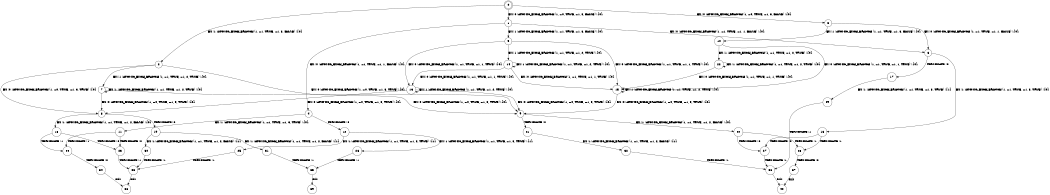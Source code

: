 digraph BCG {
size = "7, 10.5";
center = TRUE;
node [shape = circle];
0 [peripheries = 2];
0 -> 1 [label = "EX !0 !ATOMIC_EXCH_BRANCH (1, +0, TRUE, +1, 3, FALSE) !{0}"];
0 -> 2 [label = "EX !1 !ATOMIC_EXCH_BRANCH (1, +1, TRUE, +1, 3, FALSE) !{0}"];
0 -> 3 [label = "EX !0 !ATOMIC_EXCH_BRANCH (1, +0, TRUE, +1, 3, FALSE) !{0}"];
1 -> 4 [label = "EX !0 !ATOMIC_EXCH_BRANCH (1, +1, TRUE, +1, 1, FALSE) !{0}"];
1 -> 5 [label = "EX !1 !ATOMIC_EXCH_BRANCH (1, +1, TRUE, +1, 3, FALSE) !{0}"];
1 -> 6 [label = "EX !0 !ATOMIC_EXCH_BRANCH (1, +1, TRUE, +1, 1, FALSE) !{0}"];
2 -> 7 [label = "EX !1 !ATOMIC_EXCH_BRANCH (1, +1, TRUE, +1, 2, TRUE) !{0}"];
2 -> 8 [label = "EX !0 !ATOMIC_EXCH_BRANCH (1, +0, TRUE, +1, 3, TRUE) !{0}"];
2 -> 9 [label = "EX !0 !ATOMIC_EXCH_BRANCH (1, +0, TRUE, +1, 3, TRUE) !{0}"];
3 -> 10 [label = "EX !1 !ATOMIC_EXCH_BRANCH (1, +1, TRUE, +1, 3, FALSE) !{0}"];
3 -> 6 [label = "EX !0 !ATOMIC_EXCH_BRANCH (1, +1, TRUE, +1, 1, FALSE) !{0}"];
4 -> 11 [label = "EX !1 !ATOMIC_EXCH_BRANCH (1, +1, TRUE, +1, 3, TRUE) !{0}"];
4 -> 12 [label = "TERMINATE !0"];
5 -> 13 [label = "EX !0 !ATOMIC_EXCH_BRANCH (1, +1, TRUE, +1, 1, TRUE) !{0}"];
5 -> 14 [label = "EX !1 !ATOMIC_EXCH_BRANCH (1, +1, TRUE, +1, 2, TRUE) !{0}"];
5 -> 15 [label = "EX !0 !ATOMIC_EXCH_BRANCH (1, +1, TRUE, +1, 1, TRUE) !{0}"];
6 -> 16 [label = "EX !1 !ATOMIC_EXCH_BRANCH (1, +1, TRUE, +1, 3, TRUE) !{0}"];
6 -> 17 [label = "TERMINATE !0"];
7 -> 7 [label = "EX !1 !ATOMIC_EXCH_BRANCH (1, +1, TRUE, +1, 2, TRUE) !{0}"];
7 -> 8 [label = "EX !0 !ATOMIC_EXCH_BRANCH (1, +0, TRUE, +1, 3, TRUE) !{0}"];
7 -> 9 [label = "EX !0 !ATOMIC_EXCH_BRANCH (1, +0, TRUE, +1, 3, TRUE) !{0}"];
8 -> 18 [label = "EX !1 !ATOMIC_EXCH_BRANCH (1, +1, TRUE, +1, 2, FALSE) !{0}"];
8 -> 19 [label = "TERMINATE !0"];
9 -> 20 [label = "EX !1 !ATOMIC_EXCH_BRANCH (1, +1, TRUE, +1, 2, FALSE) !{0}"];
9 -> 21 [label = "TERMINATE !0"];
10 -> 22 [label = "EX !1 !ATOMIC_EXCH_BRANCH (1, +1, TRUE, +1, 2, TRUE) !{0}"];
10 -> 15 [label = "EX !0 !ATOMIC_EXCH_BRANCH (1, +1, TRUE, +1, 1, TRUE) !{0}"];
11 -> 23 [label = "TERMINATE !0"];
11 -> 24 [label = "TERMINATE !1"];
12 -> 25 [label = "EX !1 !ATOMIC_EXCH_BRANCH (1, +1, TRUE, +1, 3, TRUE) !{1}"];
12 -> 26 [label = "EX !1 !ATOMIC_EXCH_BRANCH (1, +1, TRUE, +1, 3, TRUE) !{1}"];
13 -> 8 [label = "EX !0 !ATOMIC_EXCH_BRANCH (1, +0, TRUE, +1, 3, TRUE) !{0}"];
13 -> 13 [label = "EX !1 !ATOMIC_EXCH_BRANCH (1, +1, TRUE, +1, 2, TRUE) !{0}"];
13 -> 9 [label = "EX !0 !ATOMIC_EXCH_BRANCH (1, +0, TRUE, +1, 3, TRUE) !{0}"];
14 -> 13 [label = "EX !0 !ATOMIC_EXCH_BRANCH (1, +1, TRUE, +1, 1, TRUE) !{0}"];
14 -> 14 [label = "EX !1 !ATOMIC_EXCH_BRANCH (1, +1, TRUE, +1, 2, TRUE) !{0}"];
14 -> 15 [label = "EX !0 !ATOMIC_EXCH_BRANCH (1, +1, TRUE, +1, 1, TRUE) !{0}"];
15 -> 15 [label = "EX !1 !ATOMIC_EXCH_BRANCH (1, +1, TRUE, +1, 2, TRUE) !{0}"];
15 -> 9 [label = "EX !0 !ATOMIC_EXCH_BRANCH (1, +0, TRUE, +1, 3, TRUE) !{0}"];
16 -> 27 [label = "TERMINATE !0"];
16 -> 28 [label = "TERMINATE !1"];
17 -> 29 [label = "EX !1 !ATOMIC_EXCH_BRANCH (1, +1, TRUE, +1, 3, TRUE) !{1}"];
18 -> 23 [label = "TERMINATE !0"];
18 -> 24 [label = "TERMINATE !1"];
19 -> 30 [label = "EX !1 !ATOMIC_EXCH_BRANCH (1, +1, TRUE, +1, 2, FALSE) !{1}"];
19 -> 31 [label = "EX !1 !ATOMIC_EXCH_BRANCH (1, +1, TRUE, +1, 2, FALSE) !{1}"];
20 -> 27 [label = "TERMINATE !0"];
20 -> 28 [label = "TERMINATE !1"];
21 -> 32 [label = "EX !1 !ATOMIC_EXCH_BRANCH (1, +1, TRUE, +1, 2, FALSE) !{1}"];
22 -> 22 [label = "EX !1 !ATOMIC_EXCH_BRANCH (1, +1, TRUE, +1, 2, TRUE) !{0}"];
22 -> 15 [label = "EX !0 !ATOMIC_EXCH_BRANCH (1, +1, TRUE, +1, 1, TRUE) !{0}"];
23 -> 33 [label = "TERMINATE !1"];
24 -> 34 [label = "TERMINATE !0"];
25 -> 33 [label = "TERMINATE !1"];
26 -> 35 [label = "TERMINATE !1"];
27 -> 36 [label = "TERMINATE !1"];
28 -> 37 [label = "TERMINATE !0"];
29 -> 36 [label = "TERMINATE !1"];
30 -> 33 [label = "TERMINATE !1"];
31 -> 35 [label = "TERMINATE !1"];
32 -> 36 [label = "TERMINATE !1"];
33 -> 38 [label = "exit"];
34 -> 38 [label = "exit"];
35 -> 39 [label = "exit"];
36 -> 40 [label = "exit"];
37 -> 40 [label = "exit"];
}
